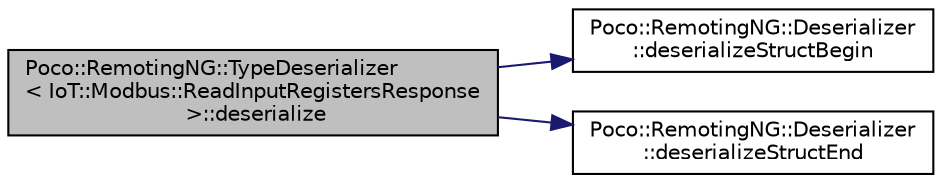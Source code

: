 digraph "Poco::RemotingNG::TypeDeserializer&lt; IoT::Modbus::ReadInputRegistersResponse &gt;::deserialize"
{
 // LATEX_PDF_SIZE
  edge [fontname="Helvetica",fontsize="10",labelfontname="Helvetica",labelfontsize="10"];
  node [fontname="Helvetica",fontsize="10",shape=record];
  rankdir="LR";
  Node1 [label="Poco::RemotingNG::TypeDeserializer\l\< IoT::Modbus::ReadInputRegistersResponse\l \>::deserialize",height=0.2,width=0.4,color="black", fillcolor="grey75", style="filled", fontcolor="black",tooltip=" "];
  Node1 -> Node2 [color="midnightblue",fontsize="10",style="solid"];
  Node2 [label="Poco::RemotingNG::Deserializer\l::deserializeStructBegin",height=0.2,width=0.4,color="black", fillcolor="white", style="filled",URL="$classPoco_1_1RemotingNG_1_1Deserializer.html#a8434cd405e674487f5f72cc779e9c533",tooltip="End deserialization of a message."];
  Node1 -> Node3 [color="midnightblue",fontsize="10",style="solid"];
  Node3 [label="Poco::RemotingNG::Deserializer\l::deserializeStructEnd",height=0.2,width=0.4,color="black", fillcolor="white", style="filled",URL="$classPoco_1_1RemotingNG_1_1Deserializer.html#a3393122a78e3feecc605e27e1754af34",tooltip=" "];
}
